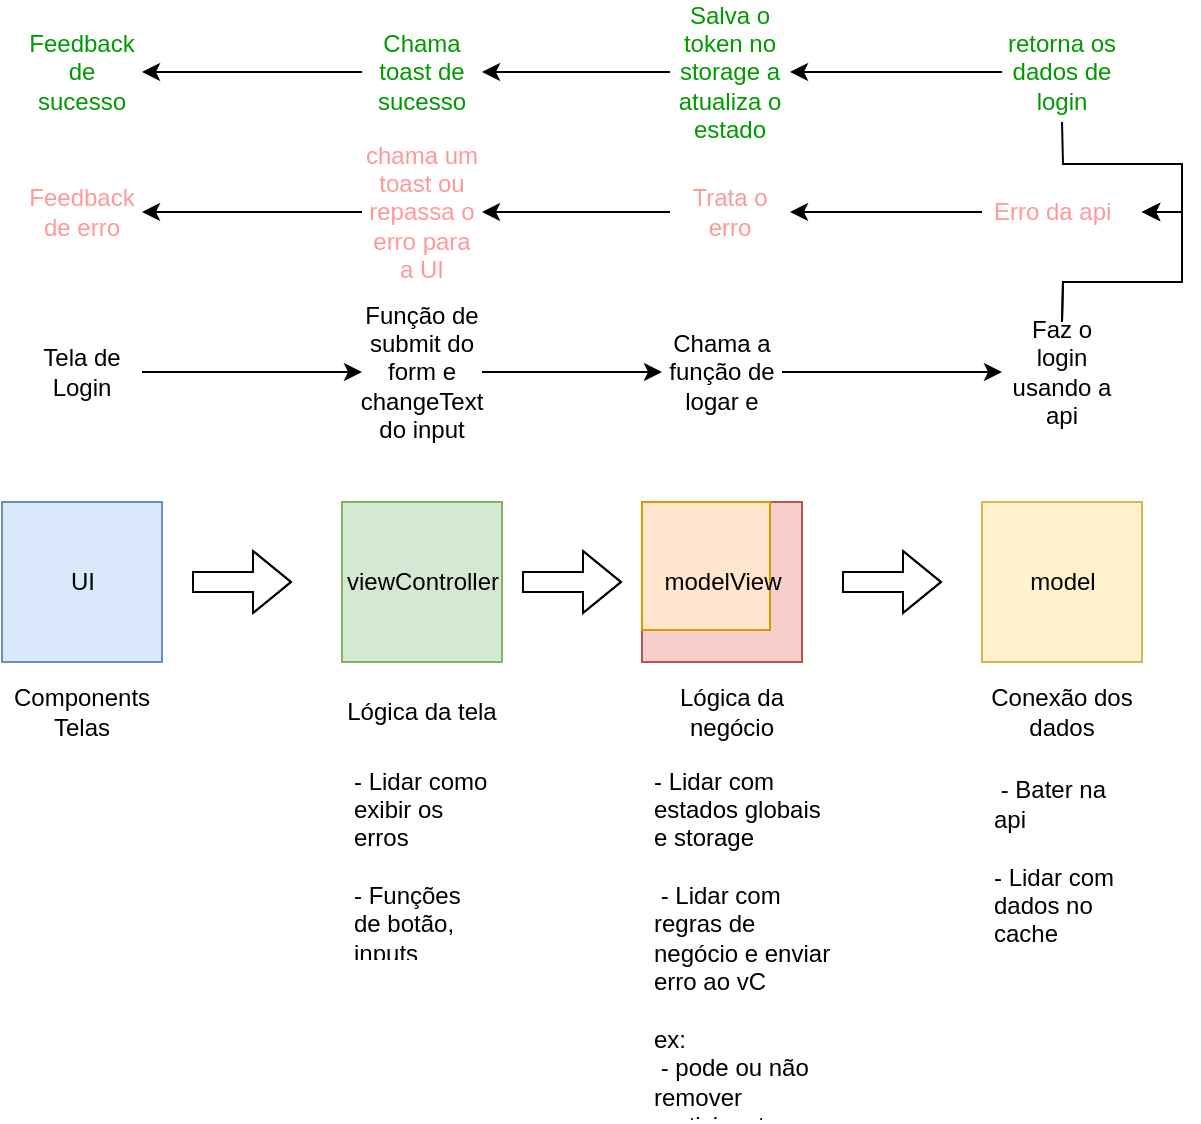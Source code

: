 <mxfile>
    <diagram name="arch" id="Lywj0zy4_ZnA3Ya72WYE">
        <mxGraphModel dx="906" dy="647" grid="1" gridSize="10" guides="1" tooltips="1" connect="1" arrows="1" fold="1" page="1" pageScale="1" pageWidth="827" pageHeight="1169" math="0" shadow="0">
            <root>
                <mxCell id="0"/>
                <mxCell id="1" parent="0"/>
                <mxCell id="rTcP7m26tGcJ0GSYRuCK-4" value="" style="shape=flexArrow;endArrow=classic;html=1;rounded=0;" parent="1" edge="1">
                    <mxGeometry width="50" height="50" relative="1" as="geometry">
                        <mxPoint x="175" y="330" as="sourcePoint"/>
                        <mxPoint x="225" y="330" as="targetPoint"/>
                        <Array as="points">
                            <mxPoint x="205" y="330"/>
                        </Array>
                    </mxGeometry>
                </mxCell>
                <mxCell id="rTcP7m26tGcJ0GSYRuCK-9" value="" style="shape=flexArrow;endArrow=classic;html=1;rounded=0;" parent="1" edge="1">
                    <mxGeometry width="50" height="50" relative="1" as="geometry">
                        <mxPoint x="340" y="330" as="sourcePoint"/>
                        <mxPoint x="390" y="330" as="targetPoint"/>
                        <Array as="points">
                            <mxPoint x="370" y="330"/>
                        </Array>
                    </mxGeometry>
                </mxCell>
                <mxCell id="rTcP7m26tGcJ0GSYRuCK-14" value="" style="shape=flexArrow;endArrow=classic;html=1;rounded=0;" parent="1" edge="1">
                    <mxGeometry width="50" height="50" relative="1" as="geometry">
                        <mxPoint x="500" y="330" as="sourcePoint"/>
                        <mxPoint x="550" y="330" as="targetPoint"/>
                        <Array as="points">
                            <mxPoint x="530" y="330"/>
                        </Array>
                    </mxGeometry>
                </mxCell>
                <mxCell id="rTcP7m26tGcJ0GSYRuCK-23" value="" style="group" parent="1" vertex="1" connectable="0">
                    <mxGeometry x="80" y="290" width="80" height="120" as="geometry"/>
                </mxCell>
                <mxCell id="rTcP7m26tGcJ0GSYRuCK-1" value="" style="whiteSpace=wrap;html=1;aspect=fixed;fillColor=#dae8fc;strokeColor=#6c8ebf;" parent="rTcP7m26tGcJ0GSYRuCK-23" vertex="1">
                    <mxGeometry width="80" height="80" as="geometry"/>
                </mxCell>
                <mxCell id="rTcP7m26tGcJ0GSYRuCK-22" value="" style="group" parent="rTcP7m26tGcJ0GSYRuCK-23" vertex="1" connectable="0">
                    <mxGeometry x="10" y="25" width="60" height="95" as="geometry"/>
                </mxCell>
                <mxCell id="rTcP7m26tGcJ0GSYRuCK-2" value="&lt;font color=&quot;#000000&quot;&gt;UI&lt;/font&gt;" style="text;html=1;align=center;verticalAlign=middle;resizable=0;points=[];autosize=1;strokeColor=none;fillColor=none;" parent="rTcP7m26tGcJ0GSYRuCK-22" vertex="1">
                    <mxGeometry x="10" width="40" height="30" as="geometry"/>
                </mxCell>
                <mxCell id="rTcP7m26tGcJ0GSYRuCK-15" value="Components&lt;br&gt;Telas" style="text;html=1;strokeColor=none;fillColor=none;align=center;verticalAlign=middle;whiteSpace=wrap;rounded=0;" parent="rTcP7m26tGcJ0GSYRuCK-22" vertex="1">
                    <mxGeometry y="65" width="60" height="30" as="geometry"/>
                </mxCell>
                <mxCell id="rTcP7m26tGcJ0GSYRuCK-24" value="" style="group" parent="1" vertex="1" connectable="0">
                    <mxGeometry x="240" y="290" width="100" height="230" as="geometry"/>
                </mxCell>
                <mxCell id="rTcP7m26tGcJ0GSYRuCK-6" value="" style="whiteSpace=wrap;html=1;aspect=fixed;fillColor=#d5e8d4;strokeColor=#82b366;" parent="rTcP7m26tGcJ0GSYRuCK-24" vertex="1">
                    <mxGeometry x="10" width="80" height="80" as="geometry"/>
                </mxCell>
                <mxCell id="rTcP7m26tGcJ0GSYRuCK-5" value="&lt;font color=&quot;#000000&quot;&gt;viewController&lt;/font&gt;" style="text;html=1;align=center;verticalAlign=middle;resizable=0;points=[];autosize=1;strokeColor=none;fillColor=none;" parent="rTcP7m26tGcJ0GSYRuCK-24" vertex="1">
                    <mxGeometry y="25" width="100" height="30" as="geometry"/>
                </mxCell>
                <mxCell id="rTcP7m26tGcJ0GSYRuCK-16" value="Lógica da tela" style="text;html=1;strokeColor=none;fillColor=none;align=center;verticalAlign=middle;whiteSpace=wrap;rounded=0;" parent="rTcP7m26tGcJ0GSYRuCK-24" vertex="1">
                    <mxGeometry x="10" y="90" width="80" height="30" as="geometry"/>
                </mxCell>
                <mxCell id="rTcP7m26tGcJ0GSYRuCK-17" value="- Lidar como exibir os erros&lt;br&gt;&lt;br&gt;- Funções de botão, inputs" style="text;strokeColor=none;fillColor=none;align=left;verticalAlign=middle;spacingLeft=4;spacingRight=4;overflow=hidden;points=[[0,0.5],[1,0.5]];portConstraint=eastwest;rotatable=0;whiteSpace=wrap;html=1;" parent="rTcP7m26tGcJ0GSYRuCK-24" vertex="1">
                    <mxGeometry x="10" y="130" width="80" height="100" as="geometry"/>
                </mxCell>
                <mxCell id="rTcP7m26tGcJ0GSYRuCK-25" value="" style="group" parent="1" vertex="1" connectable="0">
                    <mxGeometry x="400" y="290" width="100" height="310" as="geometry"/>
                </mxCell>
                <mxCell id="rTcP7m26tGcJ0GSYRuCK-10" value="" style="group;fillColor=#f8cecc;strokeColor=#b85450;" parent="rTcP7m26tGcJ0GSYRuCK-25" vertex="1" connectable="0">
                    <mxGeometry width="80" height="80" as="geometry"/>
                </mxCell>
                <mxCell id="rTcP7m26tGcJ0GSYRuCK-7" value="" style="whiteSpace=wrap;html=1;aspect=fixed;fillColor=#ffe6cc;strokeColor=#d79b00;" parent="rTcP7m26tGcJ0GSYRuCK-10" vertex="1">
                    <mxGeometry width="64" height="64" as="geometry"/>
                </mxCell>
                <mxCell id="rTcP7m26tGcJ0GSYRuCK-8" value="&lt;font color=&quot;#000000&quot;&gt;modelView&lt;/font&gt;" style="text;html=1;align=center;verticalAlign=middle;resizable=0;points=[];autosize=1;strokeColor=none;fillColor=none;" parent="rTcP7m26tGcJ0GSYRuCK-10" vertex="1">
                    <mxGeometry y="25" width="80" height="30" as="geometry"/>
                </mxCell>
                <mxCell id="rTcP7m26tGcJ0GSYRuCK-18" value="Lógica da negócio" style="text;html=1;strokeColor=none;fillColor=none;align=center;verticalAlign=middle;whiteSpace=wrap;rounded=0;" parent="rTcP7m26tGcJ0GSYRuCK-25" vertex="1">
                    <mxGeometry y="90" width="90" height="30" as="geometry"/>
                </mxCell>
                <mxCell id="rTcP7m26tGcJ0GSYRuCK-19" value="- Lidar com estados globais e storage&lt;br&gt;&lt;br&gt;&amp;nbsp;- Lidar com regras de negócio e enviar erro ao vC&lt;br&gt;&lt;br&gt;ex:&amp;nbsp;&lt;br&gt;&amp;nbsp;- pode ou não remover participante" style="text;strokeColor=none;fillColor=none;align=left;verticalAlign=middle;spacingLeft=4;spacingRight=4;overflow=hidden;points=[[0,0.5],[1,0.5]];portConstraint=eastwest;rotatable=0;whiteSpace=wrap;html=1;" parent="rTcP7m26tGcJ0GSYRuCK-25" vertex="1">
                    <mxGeometry y="130" width="100" height="180" as="geometry"/>
                </mxCell>
                <mxCell id="rTcP7m26tGcJ0GSYRuCK-26" value="" style="group" parent="1" vertex="1" connectable="0">
                    <mxGeometry x="560" y="290" width="100" height="230" as="geometry"/>
                </mxCell>
                <mxCell id="rTcP7m26tGcJ0GSYRuCK-11" value="" style="group" parent="rTcP7m26tGcJ0GSYRuCK-26" vertex="1" connectable="0">
                    <mxGeometry x="10" width="80" height="80" as="geometry"/>
                </mxCell>
                <mxCell id="rTcP7m26tGcJ0GSYRuCK-12" value="" style="whiteSpace=wrap;html=1;aspect=fixed;fillColor=#fff2cc;strokeColor=#d6b656;" parent="rTcP7m26tGcJ0GSYRuCK-11" vertex="1">
                    <mxGeometry width="80" height="80" as="geometry"/>
                </mxCell>
                <mxCell id="rTcP7m26tGcJ0GSYRuCK-13" value="&lt;font color=&quot;#000000&quot;&gt;model&lt;/font&gt;" style="text;html=1;align=center;verticalAlign=middle;resizable=0;points=[];autosize=1;strokeColor=none;fillColor=none;" parent="rTcP7m26tGcJ0GSYRuCK-11" vertex="1">
                    <mxGeometry x="10" y="25" width="60" height="30" as="geometry"/>
                </mxCell>
                <mxCell id="rTcP7m26tGcJ0GSYRuCK-20" value="Conexão dos dados" style="text;html=1;strokeColor=none;fillColor=none;align=center;verticalAlign=middle;whiteSpace=wrap;rounded=0;" parent="rTcP7m26tGcJ0GSYRuCK-26" vertex="1">
                    <mxGeometry y="90" width="100" height="30" as="geometry"/>
                </mxCell>
                <mxCell id="rTcP7m26tGcJ0GSYRuCK-21" value="&amp;nbsp;- Bater na api&lt;br&gt;&lt;br&gt;- Lidar com dados no cache" style="text;strokeColor=none;fillColor=none;align=left;verticalAlign=middle;spacingLeft=4;spacingRight=4;overflow=hidden;points=[[0,0.5],[1,0.5]];portConstraint=eastwest;rotatable=0;whiteSpace=wrap;html=1;" parent="rTcP7m26tGcJ0GSYRuCK-26" vertex="1">
                    <mxGeometry x="10" y="130" width="80" height="100" as="geometry"/>
                </mxCell>
                <mxCell id="rTcP7m26tGcJ0GSYRuCK-31" value="" style="edgeStyle=orthogonalEdgeStyle;rounded=0;orthogonalLoop=1;jettySize=auto;html=1;" parent="1" source="rTcP7m26tGcJ0GSYRuCK-27" target="rTcP7m26tGcJ0GSYRuCK-28" edge="1">
                    <mxGeometry relative="1" as="geometry"/>
                </mxCell>
                <mxCell id="rTcP7m26tGcJ0GSYRuCK-27" value="Tela de Login" style="text;html=1;strokeColor=none;fillColor=none;align=center;verticalAlign=middle;whiteSpace=wrap;rounded=0;" parent="1" vertex="1">
                    <mxGeometry x="90" y="210" width="60" height="30" as="geometry"/>
                </mxCell>
                <mxCell id="rTcP7m26tGcJ0GSYRuCK-32" value="" style="edgeStyle=orthogonalEdgeStyle;rounded=0;orthogonalLoop=1;jettySize=auto;html=1;" parent="1" source="rTcP7m26tGcJ0GSYRuCK-28" target="rTcP7m26tGcJ0GSYRuCK-29" edge="1">
                    <mxGeometry relative="1" as="geometry"/>
                </mxCell>
                <mxCell id="rTcP7m26tGcJ0GSYRuCK-28" value="Função de submit do form e changeText do input" style="text;html=1;strokeColor=none;fillColor=none;align=center;verticalAlign=middle;whiteSpace=wrap;rounded=0;" parent="1" vertex="1">
                    <mxGeometry x="260" y="210" width="60" height="30" as="geometry"/>
                </mxCell>
                <mxCell id="rTcP7m26tGcJ0GSYRuCK-33" value="" style="edgeStyle=orthogonalEdgeStyle;rounded=0;orthogonalLoop=1;jettySize=auto;html=1;" parent="1" source="rTcP7m26tGcJ0GSYRuCK-29" target="rTcP7m26tGcJ0GSYRuCK-30" edge="1">
                    <mxGeometry relative="1" as="geometry"/>
                </mxCell>
                <mxCell id="rTcP7m26tGcJ0GSYRuCK-29" value="Chama a função de logar e" style="text;html=1;strokeColor=none;fillColor=none;align=center;verticalAlign=middle;whiteSpace=wrap;rounded=0;" parent="1" vertex="1">
                    <mxGeometry x="410" y="210" width="60" height="30" as="geometry"/>
                </mxCell>
                <mxCell id="rTcP7m26tGcJ0GSYRuCK-35" value="" style="edgeStyle=orthogonalEdgeStyle;rounded=0;orthogonalLoop=1;jettySize=auto;html=1;" parent="1" target="rTcP7m26tGcJ0GSYRuCK-34" edge="1">
                    <mxGeometry relative="1" as="geometry">
                        <mxPoint x="610" y="200" as="sourcePoint"/>
                    </mxGeometry>
                </mxCell>
                <mxCell id="rTcP7m26tGcJ0GSYRuCK-46" value="" style="edgeStyle=orthogonalEdgeStyle;rounded=0;orthogonalLoop=1;jettySize=auto;html=1;" parent="1" target="rTcP7m26tGcJ0GSYRuCK-34" edge="1">
                    <mxGeometry relative="1" as="geometry">
                        <mxPoint x="610" y="200" as="sourcePoint"/>
                    </mxGeometry>
                </mxCell>
                <mxCell id="rTcP7m26tGcJ0GSYRuCK-30" value="Faz o login usando a api" style="text;html=1;strokeColor=none;fillColor=none;align=center;verticalAlign=middle;whiteSpace=wrap;rounded=0;" parent="1" vertex="1">
                    <mxGeometry x="580" y="210" width="60" height="30" as="geometry"/>
                </mxCell>
                <mxCell id="rTcP7m26tGcJ0GSYRuCK-37" value="" style="edgeStyle=orthogonalEdgeStyle;rounded=0;orthogonalLoop=1;jettySize=auto;html=1;" parent="1" source="rTcP7m26tGcJ0GSYRuCK-34" target="rTcP7m26tGcJ0GSYRuCK-36" edge="1">
                    <mxGeometry relative="1" as="geometry"/>
                </mxCell>
                <mxCell id="rTcP7m26tGcJ0GSYRuCK-34" value="Erro da api" style="text;strokeColor=none;fillColor=none;align=left;verticalAlign=middle;spacingLeft=4;spacingRight=4;overflow=hidden;points=[[0,0.5],[1,0.5]];portConstraint=eastwest;rotatable=0;whiteSpace=wrap;html=1;fontColor=#FF9999;" parent="1" vertex="1">
                    <mxGeometry x="570" y="130" width="80" height="30" as="geometry"/>
                </mxCell>
                <mxCell id="rTcP7m26tGcJ0GSYRuCK-39" value="" style="edgeStyle=orthogonalEdgeStyle;rounded=0;orthogonalLoop=1;jettySize=auto;html=1;" parent="1" source="rTcP7m26tGcJ0GSYRuCK-36" target="rTcP7m26tGcJ0GSYRuCK-38" edge="1">
                    <mxGeometry relative="1" as="geometry"/>
                </mxCell>
                <mxCell id="rTcP7m26tGcJ0GSYRuCK-36" value="Trata o erro" style="text;html=1;strokeColor=none;fillColor=none;align=center;verticalAlign=middle;whiteSpace=wrap;rounded=0;fontColor=#FF9999;" parent="1" vertex="1">
                    <mxGeometry x="414" y="130" width="60" height="30" as="geometry"/>
                </mxCell>
                <mxCell id="rTcP7m26tGcJ0GSYRuCK-41" value="" style="edgeStyle=orthogonalEdgeStyle;rounded=0;orthogonalLoop=1;jettySize=auto;html=1;" parent="1" source="rTcP7m26tGcJ0GSYRuCK-38" target="rTcP7m26tGcJ0GSYRuCK-40" edge="1">
                    <mxGeometry relative="1" as="geometry"/>
                </mxCell>
                <mxCell id="rTcP7m26tGcJ0GSYRuCK-38" value="chama um toast ou repassa o erro para a UI" style="text;html=1;strokeColor=none;fillColor=none;align=center;verticalAlign=middle;whiteSpace=wrap;rounded=0;fontColor=#FF9999;" parent="1" vertex="1">
                    <mxGeometry x="260" y="130" width="60" height="30" as="geometry"/>
                </mxCell>
                <mxCell id="rTcP7m26tGcJ0GSYRuCK-40" value="Feedback de erro" style="text;html=1;strokeColor=none;fillColor=none;align=center;verticalAlign=middle;whiteSpace=wrap;rounded=0;fontColor=#FF9999;" parent="1" vertex="1">
                    <mxGeometry x="90" y="130" width="60" height="30" as="geometry"/>
                </mxCell>
                <mxCell id="rTcP7m26tGcJ0GSYRuCK-47" value="" style="edgeStyle=orthogonalEdgeStyle;rounded=0;orthogonalLoop=1;jettySize=auto;html=1;" parent="1" target="rTcP7m26tGcJ0GSYRuCK-34" edge="1">
                    <mxGeometry relative="1" as="geometry">
                        <mxPoint x="610" y="100" as="sourcePoint"/>
                    </mxGeometry>
                </mxCell>
                <mxCell id="rTcP7m26tGcJ0GSYRuCK-48" value="" style="edgeStyle=orthogonalEdgeStyle;rounded=0;orthogonalLoop=1;jettySize=auto;html=1;" parent="1" source="rTcP7m26tGcJ0GSYRuCK-42" target="rTcP7m26tGcJ0GSYRuCK-43" edge="1">
                    <mxGeometry relative="1" as="geometry"/>
                </mxCell>
                <mxCell id="rTcP7m26tGcJ0GSYRuCK-42" value="retorna os dados de login" style="text;html=1;strokeColor=none;fillColor=none;align=center;verticalAlign=middle;whiteSpace=wrap;rounded=0;fontColor=#009900;" parent="1" vertex="1">
                    <mxGeometry x="580" y="60" width="60" height="30" as="geometry"/>
                </mxCell>
                <mxCell id="rTcP7m26tGcJ0GSYRuCK-49" value="" style="edgeStyle=orthogonalEdgeStyle;rounded=0;orthogonalLoop=1;jettySize=auto;html=1;" parent="1" source="rTcP7m26tGcJ0GSYRuCK-43" target="rTcP7m26tGcJ0GSYRuCK-44" edge="1">
                    <mxGeometry relative="1" as="geometry"/>
                </mxCell>
                <mxCell id="rTcP7m26tGcJ0GSYRuCK-43" value="Salva o token no storage a atualiza o estado" style="text;html=1;strokeColor=none;fillColor=none;align=center;verticalAlign=middle;whiteSpace=wrap;rounded=0;fontColor=#009900;" parent="1" vertex="1">
                    <mxGeometry x="414" y="60" width="60" height="30" as="geometry"/>
                </mxCell>
                <mxCell id="rTcP7m26tGcJ0GSYRuCK-50" value="" style="edgeStyle=orthogonalEdgeStyle;rounded=0;orthogonalLoop=1;jettySize=auto;html=1;" parent="1" source="rTcP7m26tGcJ0GSYRuCK-44" target="rTcP7m26tGcJ0GSYRuCK-45" edge="1">
                    <mxGeometry relative="1" as="geometry"/>
                </mxCell>
                <mxCell id="rTcP7m26tGcJ0GSYRuCK-44" value="Chama toast de sucesso" style="text;html=1;strokeColor=none;fillColor=none;align=center;verticalAlign=middle;whiteSpace=wrap;rounded=0;fontColor=#009900;" parent="1" vertex="1">
                    <mxGeometry x="260" y="60" width="60" height="30" as="geometry"/>
                </mxCell>
                <mxCell id="rTcP7m26tGcJ0GSYRuCK-45" value="Feedback de sucesso" style="text;html=1;strokeColor=none;fillColor=none;align=center;verticalAlign=middle;whiteSpace=wrap;rounded=0;fontColor=#009900;" parent="1" vertex="1">
                    <mxGeometry x="90" y="60" width="60" height="30" as="geometry"/>
                </mxCell>
            </root>
        </mxGraphModel>
    </diagram>
    <diagram id="mdeOdjIJ4YU2dwzWxpi7" name="fluxo">
        <mxGraphModel dx="1066" dy="761" grid="1" gridSize="10" guides="1" tooltips="1" connect="1" arrows="1" fold="1" page="1" pageScale="1" pageWidth="827" pageHeight="1169" math="0" shadow="0">
            <root>
                <mxCell id="0"/>
                <mxCell id="1" parent="0"/>
                <mxCell id="5iE4DLWw68fihlB2kYFc-4" value="" style="group" parent="1" vertex="1" connectable="0">
                    <mxGeometry x="40" y="50" width="60" height="30" as="geometry"/>
                </mxCell>
                <mxCell id="5iE4DLWw68fihlB2kYFc-2" value="" style="triangle;whiteSpace=wrap;html=1;fontColor=#000000;" parent="5iE4DLWw68fihlB2kYFc-4" vertex="1">
                    <mxGeometry y="5" width="12" height="20" as="geometry"/>
                </mxCell>
                <mxCell id="5iE4DLWw68fihlB2kYFc-3" value="Src" style="text;html=1;strokeColor=none;fillColor=none;align=center;verticalAlign=middle;whiteSpace=wrap;rounded=0;fontColor=#FFFFFF;" parent="5iE4DLWw68fihlB2kYFc-4" vertex="1">
                    <mxGeometry width="60" height="30" as="geometry"/>
                </mxCell>
                <mxCell id="5iE4DLWw68fihlB2kYFc-5" value="" style="group" parent="1" vertex="1" connectable="0">
                    <mxGeometry x="60" y="80" width="70" height="30" as="geometry"/>
                </mxCell>
                <mxCell id="5iE4DLWw68fihlB2kYFc-6" value="" style="triangle;whiteSpace=wrap;html=1;fontColor=#000000;" parent="5iE4DLWw68fihlB2kYFc-5" vertex="1">
                    <mxGeometry y="5" width="12" height="20" as="geometry"/>
                </mxCell>
                <mxCell id="5iE4DLWw68fihlB2kYFc-7" value="Routes" style="text;html=1;strokeColor=none;fillColor=none;align=center;verticalAlign=middle;whiteSpace=wrap;rounded=0;fontColor=#FFFFFF;" parent="5iE4DLWw68fihlB2kYFc-5" vertex="1">
                    <mxGeometry width="70" height="30" as="geometry"/>
                </mxCell>
                <mxCell id="5iE4DLWw68fihlB2kYFc-8" value="" style="group" parent="1" vertex="1" connectable="0">
                    <mxGeometry x="60" y="110" width="70" height="30" as="geometry"/>
                </mxCell>
                <mxCell id="5iE4DLWw68fihlB2kYFc-9" value="" style="triangle;whiteSpace=wrap;html=1;fontColor=#000000;" parent="5iE4DLWw68fihlB2kYFc-8" vertex="1">
                    <mxGeometry y="5" width="12" height="20" as="geometry"/>
                </mxCell>
                <mxCell id="5iE4DLWw68fihlB2kYFc-10" value="hooks" style="text;html=1;strokeColor=none;fillColor=none;align=center;verticalAlign=middle;whiteSpace=wrap;rounded=0;fontColor=#FFFFFF;" parent="5iE4DLWw68fihlB2kYFc-8" vertex="1">
                    <mxGeometry width="70" height="30" as="geometry"/>
                </mxCell>
                <mxCell id="5iE4DLWw68fihlB2kYFc-11" value="" style="group" parent="1" vertex="1" connectable="0">
                    <mxGeometry x="60" y="140" width="100" height="30" as="geometry"/>
                </mxCell>
                <mxCell id="5iE4DLWw68fihlB2kYFc-12" value="" style="triangle;whiteSpace=wrap;html=1;fontColor=#000000;" parent="5iE4DLWw68fihlB2kYFc-11" vertex="1">
                    <mxGeometry y="5" width="12" height="20" as="geometry"/>
                </mxCell>
                <mxCell id="5iE4DLWw68fihlB2kYFc-13" value="components" style="text;html=1;strokeColor=none;fillColor=none;align=center;verticalAlign=middle;whiteSpace=wrap;rounded=0;fontColor=#FFFFFF;" parent="5iE4DLWw68fihlB2kYFc-11" vertex="1">
                    <mxGeometry width="100" height="30" as="geometry"/>
                </mxCell>
                <mxCell id="5iE4DLWw68fihlB2kYFc-14" value="" style="group" parent="1" vertex="1" connectable="0">
                    <mxGeometry x="60" y="170" width="100" height="30" as="geometry"/>
                </mxCell>
                <mxCell id="5iE4DLWw68fihlB2kYFc-15" value="" style="triangle;whiteSpace=wrap;html=1;fontColor=#000000;" parent="5iE4DLWw68fihlB2kYFc-14" vertex="1">
                    <mxGeometry y="5" width="12" height="20" as="geometry"/>
                </mxCell>
                <mxCell id="5iE4DLWw68fihlB2kYFc-16" value="modules" style="text;html=1;strokeColor=none;fillColor=none;align=center;verticalAlign=middle;whiteSpace=wrap;rounded=0;fontColor=#FFFFFF;" parent="5iE4DLWw68fihlB2kYFc-14" vertex="1">
                    <mxGeometry width="80" height="30" as="geometry"/>
                </mxCell>
                <mxCell id="5iE4DLWw68fihlB2kYFc-17" value="" style="group" parent="1" vertex="1" connectable="0">
                    <mxGeometry x="80" y="200" width="100" height="30" as="geometry"/>
                </mxCell>
                <mxCell id="5iE4DLWw68fihlB2kYFc-18" value="" style="triangle;whiteSpace=wrap;html=1;fontColor=#000000;" parent="5iE4DLWw68fihlB2kYFc-17" vertex="1">
                    <mxGeometry y="5" width="12" height="20" as="geometry"/>
                </mxCell>
                <mxCell id="5iE4DLWw68fihlB2kYFc-19" value="Login" style="text;html=1;strokeColor=none;fillColor=none;align=center;verticalAlign=middle;whiteSpace=wrap;rounded=0;fontColor=#FFFFFF;" parent="5iE4DLWw68fihlB2kYFc-17" vertex="1">
                    <mxGeometry width="80" height="30" as="geometry"/>
                </mxCell>
                <mxCell id="5iE4DLWw68fihlB2kYFc-20" value="" style="group" parent="1" vertex="1" connectable="0">
                    <mxGeometry x="100" y="240" width="100" height="30" as="geometry"/>
                </mxCell>
                <mxCell id="5iE4DLWw68fihlB2kYFc-21" value="" style="triangle;whiteSpace=wrap;html=1;fontColor=#000000;" parent="5iE4DLWw68fihlB2kYFc-20" vertex="1">
                    <mxGeometry y="5" width="12" height="20" as="geometry"/>
                </mxCell>
                <mxCell id="5iE4DLWw68fihlB2kYFc-22" value="Routes" style="text;html=1;strokeColor=none;fillColor=none;align=center;verticalAlign=middle;whiteSpace=wrap;rounded=0;fontColor=#FFFFFF;" parent="5iE4DLWw68fihlB2kYFc-20" vertex="1">
                    <mxGeometry width="100" height="30" as="geometry"/>
                </mxCell>
                <mxCell id="5iE4DLWw68fihlB2kYFc-24" value="" style="group" parent="1" vertex="1" connectable="0">
                    <mxGeometry x="100" y="280" width="100" height="30" as="geometry"/>
                </mxCell>
                <mxCell id="5iE4DLWw68fihlB2kYFc-25" value="" style="triangle;whiteSpace=wrap;html=1;fontColor=#000000;" parent="5iE4DLWw68fihlB2kYFc-24" vertex="1">
                    <mxGeometry y="5" width="12" height="20" as="geometry"/>
                </mxCell>
                <mxCell id="5iE4DLWw68fihlB2kYFc-26" value="models" style="text;html=1;strokeColor=none;fillColor=none;align=center;verticalAlign=middle;whiteSpace=wrap;rounded=0;fontColor=#FFFFFF;" parent="5iE4DLWw68fihlB2kYFc-24" vertex="1">
                    <mxGeometry width="100" height="30" as="geometry"/>
                </mxCell>
                <mxCell id="5iE4DLWw68fihlB2kYFc-27" value="" style="group" parent="1" vertex="1" connectable="0">
                    <mxGeometry x="120" y="320" width="100" height="30" as="geometry"/>
                </mxCell>
                <mxCell id="5iE4DLWw68fihlB2kYFc-28" value="" style="triangle;whiteSpace=wrap;html=1;fontColor=#000000;" parent="5iE4DLWw68fihlB2kYFc-27" vertex="1">
                    <mxGeometry y="5" width="12" height="20" as="geometry"/>
                </mxCell>
                <mxCell id="5iE4DLWw68fihlB2kYFc-29" value="useCases" style="text;html=1;strokeColor=none;fillColor=none;align=center;verticalAlign=middle;whiteSpace=wrap;rounded=0;fontColor=#FFFFFF;" parent="5iE4DLWw68fihlB2kYFc-27" vertex="1">
                    <mxGeometry width="100" height="30" as="geometry"/>
                </mxCell>
                <mxCell id="5iE4DLWw68fihlB2kYFc-30" value="" style="group" parent="1" vertex="1" connectable="0">
                    <mxGeometry x="140" y="360" width="100" height="30" as="geometry"/>
                </mxCell>
                <mxCell id="5iE4DLWw68fihlB2kYFc-31" value="" style="triangle;whiteSpace=wrap;html=1;fontColor=#000000;" parent="5iE4DLWw68fihlB2kYFc-30" vertex="1">
                    <mxGeometry y="5" width="12" height="20" as="geometry"/>
                </mxCell>
                <mxCell id="5iE4DLWw68fihlB2kYFc-32" value="useLogin.model" style="text;html=1;strokeColor=none;fillColor=none;align=center;verticalAlign=middle;whiteSpace=wrap;rounded=0;fontColor=#FFFFFF;" parent="5iE4DLWw68fihlB2kYFc-30" vertex="1">
                    <mxGeometry x="10" width="100" height="30" as="geometry"/>
                </mxCell>
                <mxCell id="5iE4DLWw68fihlB2kYFc-33" value="" style="group" parent="1" vertex="1" connectable="0">
                    <mxGeometry x="140" y="400" width="100" height="30" as="geometry"/>
                </mxCell>
                <mxCell id="5iE4DLWw68fihlB2kYFc-34" value="" style="triangle;whiteSpace=wrap;html=1;fontColor=#000000;" parent="5iE4DLWw68fihlB2kYFc-33" vertex="1">
                    <mxGeometry y="5" width="12" height="20" as="geometry"/>
                </mxCell>
                <mxCell id="5iE4DLWw68fihlB2kYFc-35" value="useSingUp" style="text;html=1;strokeColor=none;fillColor=none;align=center;verticalAlign=middle;whiteSpace=wrap;rounded=0;fontColor=#FFFFFF;" parent="5iE4DLWw68fihlB2kYFc-33" vertex="1">
                    <mxGeometry width="100" height="30" as="geometry"/>
                </mxCell>
                <mxCell id="5iE4DLWw68fihlB2kYFc-36" value="" style="group" parent="1" vertex="1" connectable="0">
                    <mxGeometry x="120" y="440" width="100" height="30" as="geometry"/>
                </mxCell>
                <mxCell id="5iE4DLWw68fihlB2kYFc-37" value="" style="triangle;whiteSpace=wrap;html=1;fontColor=#000000;" parent="5iE4DLWw68fihlB2kYFc-36" vertex="1">
                    <mxGeometry y="5" width="12" height="20" as="geometry"/>
                </mxCell>
                <mxCell id="5iE4DLWw68fihlB2kYFc-38" value="loginService" style="text;html=1;strokeColor=none;fillColor=none;align=center;verticalAlign=middle;whiteSpace=wrap;rounded=0;fontColor=#FFFFFF;" parent="5iE4DLWw68fihlB2kYFc-36" vertex="1">
                    <mxGeometry width="100" height="30" as="geometry"/>
                </mxCell>
                <mxCell id="5iE4DLWw68fihlB2kYFc-39" value="" style="group" parent="1" vertex="1" connectable="0">
                    <mxGeometry x="120" y="470" width="100" height="30" as="geometry"/>
                </mxCell>
                <mxCell id="5iE4DLWw68fihlB2kYFc-40" value="" style="triangle;whiteSpace=wrap;html=1;fontColor=#000000;" parent="5iE4DLWw68fihlB2kYFc-39" vertex="1">
                    <mxGeometry y="5" width="12" height="20" as="geometry"/>
                </mxCell>
                <mxCell id="5iE4DLWw68fihlB2kYFc-41" value="loginAdapter" style="text;html=1;strokeColor=none;fillColor=none;align=center;verticalAlign=middle;whiteSpace=wrap;rounded=0;fontColor=#FFFFFF;" parent="5iE4DLWw68fihlB2kYFc-39" vertex="1">
                    <mxGeometry width="100" height="30" as="geometry"/>
                </mxCell>
                <mxCell id="5iE4DLWw68fihlB2kYFc-42" value="" style="group" parent="1" vertex="1" connectable="0">
                    <mxGeometry x="100" y="570" width="100" height="30" as="geometry"/>
                </mxCell>
                <mxCell id="5iE4DLWw68fihlB2kYFc-43" value="" style="triangle;whiteSpace=wrap;html=1;fontColor=#000000;" parent="5iE4DLWw68fihlB2kYFc-42" vertex="1">
                    <mxGeometry y="5" width="12" height="20" as="geometry"/>
                </mxCell>
                <mxCell id="5iE4DLWw68fihlB2kYFc-44" value="screens" style="text;html=1;strokeColor=none;fillColor=none;align=center;verticalAlign=middle;whiteSpace=wrap;rounded=0;fontColor=#FFFFFF;" parent="5iE4DLWw68fihlB2kYFc-42" vertex="1">
                    <mxGeometry width="80" height="30" as="geometry"/>
                </mxCell>
                <mxCell id="5iE4DLWw68fihlB2kYFc-45" value="" style="group" parent="1" vertex="1" connectable="0">
                    <mxGeometry x="120" y="600" width="100" height="30" as="geometry"/>
                </mxCell>
                <mxCell id="5iE4DLWw68fihlB2kYFc-46" value="" style="triangle;whiteSpace=wrap;html=1;fontColor=#000000;" parent="5iE4DLWw68fihlB2kYFc-45" vertex="1">
                    <mxGeometry y="5" width="12" height="20" as="geometry"/>
                </mxCell>
                <mxCell id="5iE4DLWw68fihlB2kYFc-47" value="LoginScreen" style="text;html=1;strokeColor=none;fillColor=none;align=center;verticalAlign=middle;whiteSpace=wrap;rounded=0;fontColor=#FFFFFF;" parent="5iE4DLWw68fihlB2kYFc-45" vertex="1">
                    <mxGeometry width="100" height="30" as="geometry"/>
                </mxCell>
                <mxCell id="5iE4DLWw68fihlB2kYFc-49" value="" style="group" parent="1" vertex="1" connectable="0">
                    <mxGeometry x="140" y="630" width="100" height="30" as="geometry"/>
                </mxCell>
                <mxCell id="5iE4DLWw68fihlB2kYFc-50" value="" style="triangle;whiteSpace=wrap;html=1;fontColor=#000000;" parent="5iE4DLWw68fihlB2kYFc-49" vertex="1">
                    <mxGeometry y="5" width="12" height="20" as="geometry"/>
                </mxCell>
                <mxCell id="5iE4DLWw68fihlB2kYFc-51" value="LoginScreen" style="text;html=1;strokeColor=none;fillColor=none;align=center;verticalAlign=middle;whiteSpace=wrap;rounded=0;fontColor=#FFFFFF;" parent="5iE4DLWw68fihlB2kYFc-49" vertex="1">
                    <mxGeometry width="100" height="30" as="geometry"/>
                </mxCell>
                <mxCell id="5iE4DLWw68fihlB2kYFc-58" value="" style="group" parent="1" vertex="1" connectable="0">
                    <mxGeometry x="140" y="690" width="100" height="30" as="geometry"/>
                </mxCell>
                <mxCell id="5iE4DLWw68fihlB2kYFc-59" value="" style="triangle;whiteSpace=wrap;html=1;fontColor=#000000;" parent="5iE4DLWw68fihlB2kYFc-58" vertex="1">
                    <mxGeometry y="5" width="12" height="20" as="geometry"/>
                </mxCell>
                <mxCell id="5iE4DLWw68fihlB2kYFc-60" value="__tests__" style="text;html=1;strokeColor=none;fillColor=none;align=center;verticalAlign=middle;whiteSpace=wrap;rounded=0;fontColor=#FFFFFF;" parent="5iE4DLWw68fihlB2kYFc-58" vertex="1">
                    <mxGeometry width="100" height="30" as="geometry"/>
                </mxCell>
                <mxCell id="5iE4DLWw68fihlB2kYFc-62" value="" style="group" parent="1" vertex="1" connectable="0">
                    <mxGeometry x="140" y="720" width="100" height="30" as="geometry"/>
                </mxCell>
                <mxCell id="5iE4DLWw68fihlB2kYFc-63" value="" style="triangle;whiteSpace=wrap;html=1;fontColor=#000000;" parent="5iE4DLWw68fihlB2kYFc-62" vertex="1">
                    <mxGeometry y="5" width="12" height="20" as="geometry"/>
                </mxCell>
                <mxCell id="5iE4DLWw68fihlB2kYFc-64" value="components" style="text;html=1;strokeColor=none;fillColor=none;align=center;verticalAlign=middle;whiteSpace=wrap;rounded=0;fontColor=#FFFFFF;" parent="5iE4DLWw68fihlB2kYFc-62" vertex="1">
                    <mxGeometry x="10" width="80" height="30" as="geometry"/>
                </mxCell>
                <mxCell id="5iE4DLWw68fihlB2kYFc-65" value="" style="group" parent="1" vertex="1" connectable="0">
                    <mxGeometry x="110" y="760" width="100" height="30" as="geometry"/>
                </mxCell>
                <mxCell id="5iE4DLWw68fihlB2kYFc-66" value="" style="triangle;whiteSpace=wrap;html=1;fontColor=#000000;" parent="5iE4DLWw68fihlB2kYFc-65" vertex="1">
                    <mxGeometry y="5" width="12" height="20" as="geometry"/>
                </mxCell>
                <mxCell id="5iE4DLWw68fihlB2kYFc-67" value="routes" style="text;html=1;strokeColor=none;fillColor=none;align=center;verticalAlign=middle;whiteSpace=wrap;rounded=0;fontColor=#FFFFFF;" parent="5iE4DLWw68fihlB2kYFc-65" vertex="1">
                    <mxGeometry width="80" height="30" as="geometry"/>
                </mxCell>
                <mxCell id="5iE4DLWw68fihlB2kYFc-54" value="login.modelController" style="text;html=1;strokeColor=none;fillColor=none;align=center;verticalAlign=middle;whiteSpace=wrap;rounded=0;fontColor=#FFFFFF;" parent="1" vertex="1">
                    <mxGeometry x="140" y="660" width="150" height="30" as="geometry"/>
                </mxCell>
                <mxCell id="5iE4DLWw68fihlB2kYFc-53" value="" style="triangle;whiteSpace=wrap;html=1;fontColor=#000000;" parent="1" vertex="1">
                    <mxGeometry x="140" y="665" width="12" height="20" as="geometry"/>
                </mxCell>
                <mxCell id="5iE4DLWw68fihlB2kYFc-71" value="" style="group" parent="1" vertex="1" connectable="0">
                    <mxGeometry x="100" y="500" width="100" height="30" as="geometry"/>
                </mxCell>
                <mxCell id="5iE4DLWw68fihlB2kYFc-72" value="" style="triangle;whiteSpace=wrap;html=1;fontColor=#000000;" parent="5iE4DLWw68fihlB2kYFc-71" vertex="1">
                    <mxGeometry y="5" width="12" height="20" as="geometry"/>
                </mxCell>
                <mxCell id="5iE4DLWw68fihlB2kYFc-73" value="modelView" style="text;html=1;strokeColor=none;fillColor=none;align=center;verticalAlign=middle;whiteSpace=wrap;rounded=0;fontColor=#FFFFFF;" parent="5iE4DLWw68fihlB2kYFc-71" vertex="1">
                    <mxGeometry x="10" width="80" height="30" as="geometry"/>
                </mxCell>
                <mxCell id="5iE4DLWw68fihlB2kYFc-74" value="" style="group" parent="1" vertex="1" connectable="0">
                    <mxGeometry x="120" y="530" width="140" height="30" as="geometry"/>
                </mxCell>
                <mxCell id="5iE4DLWw68fihlB2kYFc-75" value="" style="triangle;whiteSpace=wrap;html=1;fontColor=#000000;" parent="5iE4DLWw68fihlB2kYFc-74" vertex="1">
                    <mxGeometry y="5" width="12" height="20" as="geometry"/>
                </mxCell>
                <mxCell id="5iE4DLWw68fihlB2kYFc-76" value="useLogin.modelView" style="text;html=1;strokeColor=none;fillColor=none;align=center;verticalAlign=middle;whiteSpace=wrap;rounded=0;fontColor=#FFFFFF;" parent="5iE4DLWw68fihlB2kYFc-74" vertex="1">
                    <mxGeometry x="10" width="130" height="30" as="geometry"/>
                </mxCell>
                <mxCell id="5iE4DLWw68fihlB2kYFc-81" value="" style="curved=1;endArrow=classic;html=1;fontColor=#FFFFFF;" parent="1" edge="1">
                    <mxGeometry width="50" height="50" relative="1" as="geometry">
                        <mxPoint x="260" y="535" as="sourcePoint"/>
                        <mxPoint x="270" y="375" as="targetPoint"/>
                        <Array as="points">
                            <mxPoint x="310" y="535"/>
                            <mxPoint x="360" y="505"/>
                            <mxPoint x="390" y="475"/>
                            <mxPoint x="390" y="435"/>
                            <mxPoint x="350" y="385"/>
                            <mxPoint x="320" y="375"/>
                        </Array>
                    </mxGeometry>
                </mxCell>
                <mxCell id="5iE4DLWw68fihlB2kYFc-83" value="" style="curved=1;endArrow=classic;html=1;fontColor=#FFFFFF;" parent="1" edge="1">
                    <mxGeometry width="50" height="50" relative="1" as="geometry">
                        <mxPoint x="300" y="680" as="sourcePoint"/>
                        <mxPoint x="290" y="550" as="targetPoint"/>
                        <Array as="points">
                            <mxPoint x="350" y="680"/>
                            <mxPoint x="390" y="640"/>
                            <mxPoint x="360" y="550"/>
                        </Array>
                    </mxGeometry>
                </mxCell>
                <mxCell id="5iE4DLWw68fihlB2kYFc-84" value="" style="curved=1;endArrow=classic;html=1;fontColor=#FFFFFF;" parent="1" edge="1">
                    <mxGeometry width="50" height="50" relative="1" as="geometry">
                        <mxPoint x="260" y="370" as="sourcePoint"/>
                        <mxPoint x="224" y="450" as="targetPoint"/>
                        <Array as="points">
                            <mxPoint x="304" y="365"/>
                            <mxPoint x="364" y="350"/>
                            <mxPoint x="374" y="350"/>
                            <mxPoint x="404" y="350"/>
                            <mxPoint x="414" y="360"/>
                            <mxPoint x="414" y="390"/>
                            <mxPoint x="374" y="430"/>
                            <mxPoint x="304" y="460"/>
                        </Array>
                    </mxGeometry>
                </mxCell>
                <mxCell id="5iE4DLWw68fihlB2kYFc-85" value="1" style="text;html=1;strokeColor=none;fillColor=none;align=center;verticalAlign=middle;whiteSpace=wrap;rounded=0;fontColor=#FFFFFF;" parent="1" vertex="1">
                    <mxGeometry x="430" y="620" width="60" height="30" as="geometry"/>
                </mxCell>
                <mxCell id="5iE4DLWw68fihlB2kYFc-87" value="2" style="text;html=1;strokeColor=none;fillColor=none;align=center;verticalAlign=middle;whiteSpace=wrap;rounded=0;fontColor=#FFFFFF;" parent="1" vertex="1">
                    <mxGeometry x="400" y="450" width="60" height="30" as="geometry"/>
                </mxCell>
                <mxCell id="5iE4DLWw68fihlB2kYFc-88" value="3" style="text;html=1;strokeColor=none;fillColor=none;align=center;verticalAlign=middle;whiteSpace=wrap;rounded=0;fontColor=#FFFFFF;" parent="1" vertex="1">
                    <mxGeometry x="414" y="360" width="60" height="30" as="geometry"/>
                </mxCell>
                <mxCell id="5iE4DLWw68fihlB2kYFc-89" value="1" style="text;html=1;strokeColor=none;fillColor=none;align=center;verticalAlign=middle;whiteSpace=wrap;rounded=0;fontColor=#FFFFFF;" parent="1" vertex="1">
                    <mxGeometry x="50" y="880" width="60" height="30" as="geometry"/>
                </mxCell>
                <mxCell id="5iE4DLWw68fihlB2kYFc-90" value="user clica no submit e chama o loginModelView" style="text;html=1;strokeColor=none;fillColor=none;align=center;verticalAlign=middle;whiteSpace=wrap;rounded=0;fontColor=#FFFFFF;" parent="1" vertex="1">
                    <mxGeometry x="100" y="880" width="160" height="30" as="geometry"/>
                </mxCell>
                <mxCell id="5iE4DLWw68fihlB2kYFc-91" value="2" style="text;html=1;strokeColor=none;fillColor=none;align=center;verticalAlign=middle;whiteSpace=wrap;rounded=0;fontColor=#FFFFFF;" parent="1" vertex="1">
                    <mxGeometry x="50" y="940" width="60" height="30" as="geometry"/>
                </mxCell>
                <mxCell id="5iE4DLWw68fihlB2kYFc-92" value="loginModelView recebe os dados (email e senha), verifica eles e se estiver tudo certo chama o loginModel" style="text;html=1;strokeColor=none;fillColor=none;align=center;verticalAlign=middle;whiteSpace=wrap;rounded=0;fontColor=#FFFFFF;" parent="1" vertex="1">
                    <mxGeometry x="100" y="940" width="160" height="30" as="geometry"/>
                </mxCell>
                <mxCell id="5iE4DLWw68fihlB2kYFc-93" value="3" style="text;html=1;strokeColor=none;fillColor=none;align=center;verticalAlign=middle;whiteSpace=wrap;rounded=0;fontColor=#FFFFFF;" parent="1" vertex="1">
                    <mxGeometry x="50" y="1000" width="60" height="30" as="geometry"/>
                </mxCell>
                <mxCell id="5iE4DLWw68fihlB2kYFc-94" value="loginModel chama a api com os dados&amp;nbsp;" style="text;html=1;strokeColor=none;fillColor=none;align=center;verticalAlign=middle;whiteSpace=wrap;rounded=0;fontColor=#FFFFFF;" parent="1" vertex="1">
                    <mxGeometry x="100" y="1000" width="160" height="30" as="geometry"/>
                </mxCell>
                <mxCell id="5iE4DLWw68fihlB2kYFc-95" value="erro" style="text;html=1;strokeColor=none;fillColor=none;align=center;verticalAlign=middle;whiteSpace=wrap;rounded=0;fontColor=#FFFFFF;" parent="1" vertex="1">
                    <mxGeometry x="300" y="870" width="60" height="30" as="geometry"/>
                </mxCell>
                <mxCell id="5iE4DLWw68fihlB2kYFc-100" value="" style="group" parent="1" vertex="1" connectable="0">
                    <mxGeometry x="520" y="870" width="160" height="30" as="geometry"/>
                </mxCell>
                <mxCell id="5iE4DLWw68fihlB2kYFc-98" value="2" style="text;html=1;strokeColor=none;fillColor=none;align=center;verticalAlign=middle;whiteSpace=wrap;rounded=0;fontColor=#FFFFFF;" parent="5iE4DLWw68fihlB2kYFc-100" vertex="1">
                    <mxGeometry width="60" height="30" as="geometry"/>
                </mxCell>
                <mxCell id="5iE4DLWw68fihlB2kYFc-99" value="loginModelView trata o erro e retorna pra view" style="text;html=1;strokeColor=none;fillColor=none;align=center;verticalAlign=middle;whiteSpace=wrap;rounded=0;fontColor=#FFFFFF;" parent="5iE4DLWw68fihlB2kYFc-100" vertex="1">
                    <mxGeometry x="40" width="120" height="30" as="geometry"/>
                </mxCell>
                <mxCell id="5iE4DLWw68fihlB2kYFc-101" value="" style="group" parent="1" vertex="1" connectable="0">
                    <mxGeometry x="670" y="870" width="130" height="30" as="geometry"/>
                </mxCell>
                <mxCell id="5iE4DLWw68fihlB2kYFc-102" value="3" style="text;html=1;strokeColor=none;fillColor=none;align=center;verticalAlign=middle;whiteSpace=wrap;rounded=0;fontColor=#FFFFFF;" parent="5iE4DLWw68fihlB2kYFc-101" vertex="1">
                    <mxGeometry width="48.75" height="30" as="geometry"/>
                </mxCell>
                <mxCell id="5iE4DLWw68fihlB2kYFc-103" value="A view exibe o erro" style="text;html=1;strokeColor=none;fillColor=none;align=center;verticalAlign=middle;whiteSpace=wrap;rounded=0;fontColor=#FFFFFF;" parent="5iE4DLWw68fihlB2kYFc-101" vertex="1">
                    <mxGeometry x="32.5" width="97.5" height="30" as="geometry"/>
                </mxCell>
                <mxCell id="5iE4DLWw68fihlB2kYFc-104" value="" style="group" parent="1" vertex="1" connectable="0">
                    <mxGeometry x="350" y="870" width="160" height="30" as="geometry"/>
                </mxCell>
                <mxCell id="5iE4DLWw68fihlB2kYFc-96" value="&amp;nbsp;loginModel retorna o erro para o loginModelView" style="text;html=1;strokeColor=none;fillColor=none;align=center;verticalAlign=middle;whiteSpace=wrap;rounded=0;fontColor=#FFFFFF;" parent="5iE4DLWw68fihlB2kYFc-104" vertex="1">
                    <mxGeometry x="40" width="120" height="30" as="geometry"/>
                </mxCell>
                <mxCell id="5iE4DLWw68fihlB2kYFc-97" value="1" style="text;html=1;strokeColor=none;fillColor=none;align=center;verticalAlign=middle;whiteSpace=wrap;rounded=0;fontColor=#FFFFFF;" parent="5iE4DLWw68fihlB2kYFc-104" vertex="1">
                    <mxGeometry width="60" height="30" as="geometry"/>
                </mxCell>
                <mxCell id="5iE4DLWw68fihlB2kYFc-109" value="sucesso" style="text;html=1;strokeColor=none;fillColor=none;align=center;verticalAlign=middle;whiteSpace=wrap;rounded=0;fontColor=#FFFFFF;" parent="1" vertex="1">
                    <mxGeometry x="300" y="980" width="60" height="30" as="geometry"/>
                </mxCell>
                <mxCell id="5iE4DLWw68fihlB2kYFc-110" value="" style="group" parent="1" vertex="1" connectable="0">
                    <mxGeometry x="520" y="980" width="160" height="30" as="geometry"/>
                </mxCell>
                <mxCell id="5iE4DLWw68fihlB2kYFc-111" value="2" style="text;html=1;strokeColor=none;fillColor=none;align=center;verticalAlign=middle;whiteSpace=wrap;rounded=0;fontColor=#FFFFFF;" parent="5iE4DLWw68fihlB2kYFc-110" vertex="1">
                    <mxGeometry width="60" height="30" as="geometry"/>
                </mxCell>
                <mxCell id="5iE4DLWw68fihlB2kYFc-112" value="loginModelView salva no estado e no storage" style="text;html=1;strokeColor=none;fillColor=none;align=center;verticalAlign=middle;whiteSpace=wrap;rounded=0;fontColor=#FFFFFF;" parent="5iE4DLWw68fihlB2kYFc-110" vertex="1">
                    <mxGeometry x="40" width="120" height="30" as="geometry"/>
                </mxCell>
                <mxCell id="5iE4DLWw68fihlB2kYFc-113" value="" style="group" parent="1" vertex="1" connectable="0">
                    <mxGeometry x="670" y="980" width="130" height="30" as="geometry"/>
                </mxCell>
                <mxCell id="5iE4DLWw68fihlB2kYFc-114" value="3" style="text;html=1;strokeColor=none;fillColor=none;align=center;verticalAlign=middle;whiteSpace=wrap;rounded=0;fontColor=#FFFFFF;" parent="5iE4DLWw68fihlB2kYFc-113" vertex="1">
                    <mxGeometry width="48.75" height="30" as="geometry"/>
                </mxCell>
                <mxCell id="5iE4DLWw68fihlB2kYFc-115" value="A view exibe o sucesso" style="text;html=1;strokeColor=none;fillColor=none;align=center;verticalAlign=middle;whiteSpace=wrap;rounded=0;fontColor=#FFFFFF;" parent="5iE4DLWw68fihlB2kYFc-113" vertex="1">
                    <mxGeometry x="32.5" width="97.5" height="30" as="geometry"/>
                </mxCell>
                <mxCell id="5iE4DLWw68fihlB2kYFc-116" value="" style="group" parent="1" vertex="1" connectable="0">
                    <mxGeometry x="350" y="980" width="160" height="30" as="geometry"/>
                </mxCell>
                <mxCell id="5iE4DLWw68fihlB2kYFc-117" value="&amp;nbsp;loginModel retorna o os dados do login para o loginModelView" style="text;html=1;strokeColor=none;fillColor=none;align=center;verticalAlign=middle;whiteSpace=wrap;rounded=0;fontColor=#FFFFFF;" parent="5iE4DLWw68fihlB2kYFc-116" vertex="1">
                    <mxGeometry x="40" width="120" height="30" as="geometry"/>
                </mxCell>
                <mxCell id="5iE4DLWw68fihlB2kYFc-118" value="1" style="text;html=1;strokeColor=none;fillColor=none;align=center;verticalAlign=middle;whiteSpace=wrap;rounded=0;fontColor=#FFFFFF;" parent="5iE4DLWw68fihlB2kYFc-116" vertex="1">
                    <mxGeometry width="60" height="30" as="geometry"/>
                </mxCell>
            </root>
        </mxGraphModel>
    </diagram>
</mxfile>